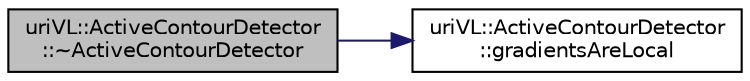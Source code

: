 digraph "uriVL::ActiveContourDetector::~ActiveContourDetector"
{
  edge [fontname="Helvetica",fontsize="10",labelfontname="Helvetica",labelfontsize="10"];
  node [fontname="Helvetica",fontsize="10",shape=record];
  rankdir="LR";
  Node1 [label="uriVL::ActiveContourDetector\l::~ActiveContourDetector",height=0.2,width=0.4,color="black", fillcolor="grey75", style="filled", fontcolor="black"];
  Node1 -> Node2 [color="midnightblue",fontsize="10",style="solid",fontname="Helvetica"];
  Node2 [label="uriVL::ActiveContourDetector\l::gradientsAreLocal",height=0.2,width=0.4,color="black", fillcolor="white", style="filled",URL="$classuriVL_1_1ActiveContourDetector.html#aeb57d1b458fb5816646bea1ed92dba61",tooltip="Reports whether this object \"owns\" the various gradient rasters and vector fields and should delete t..."];
}
